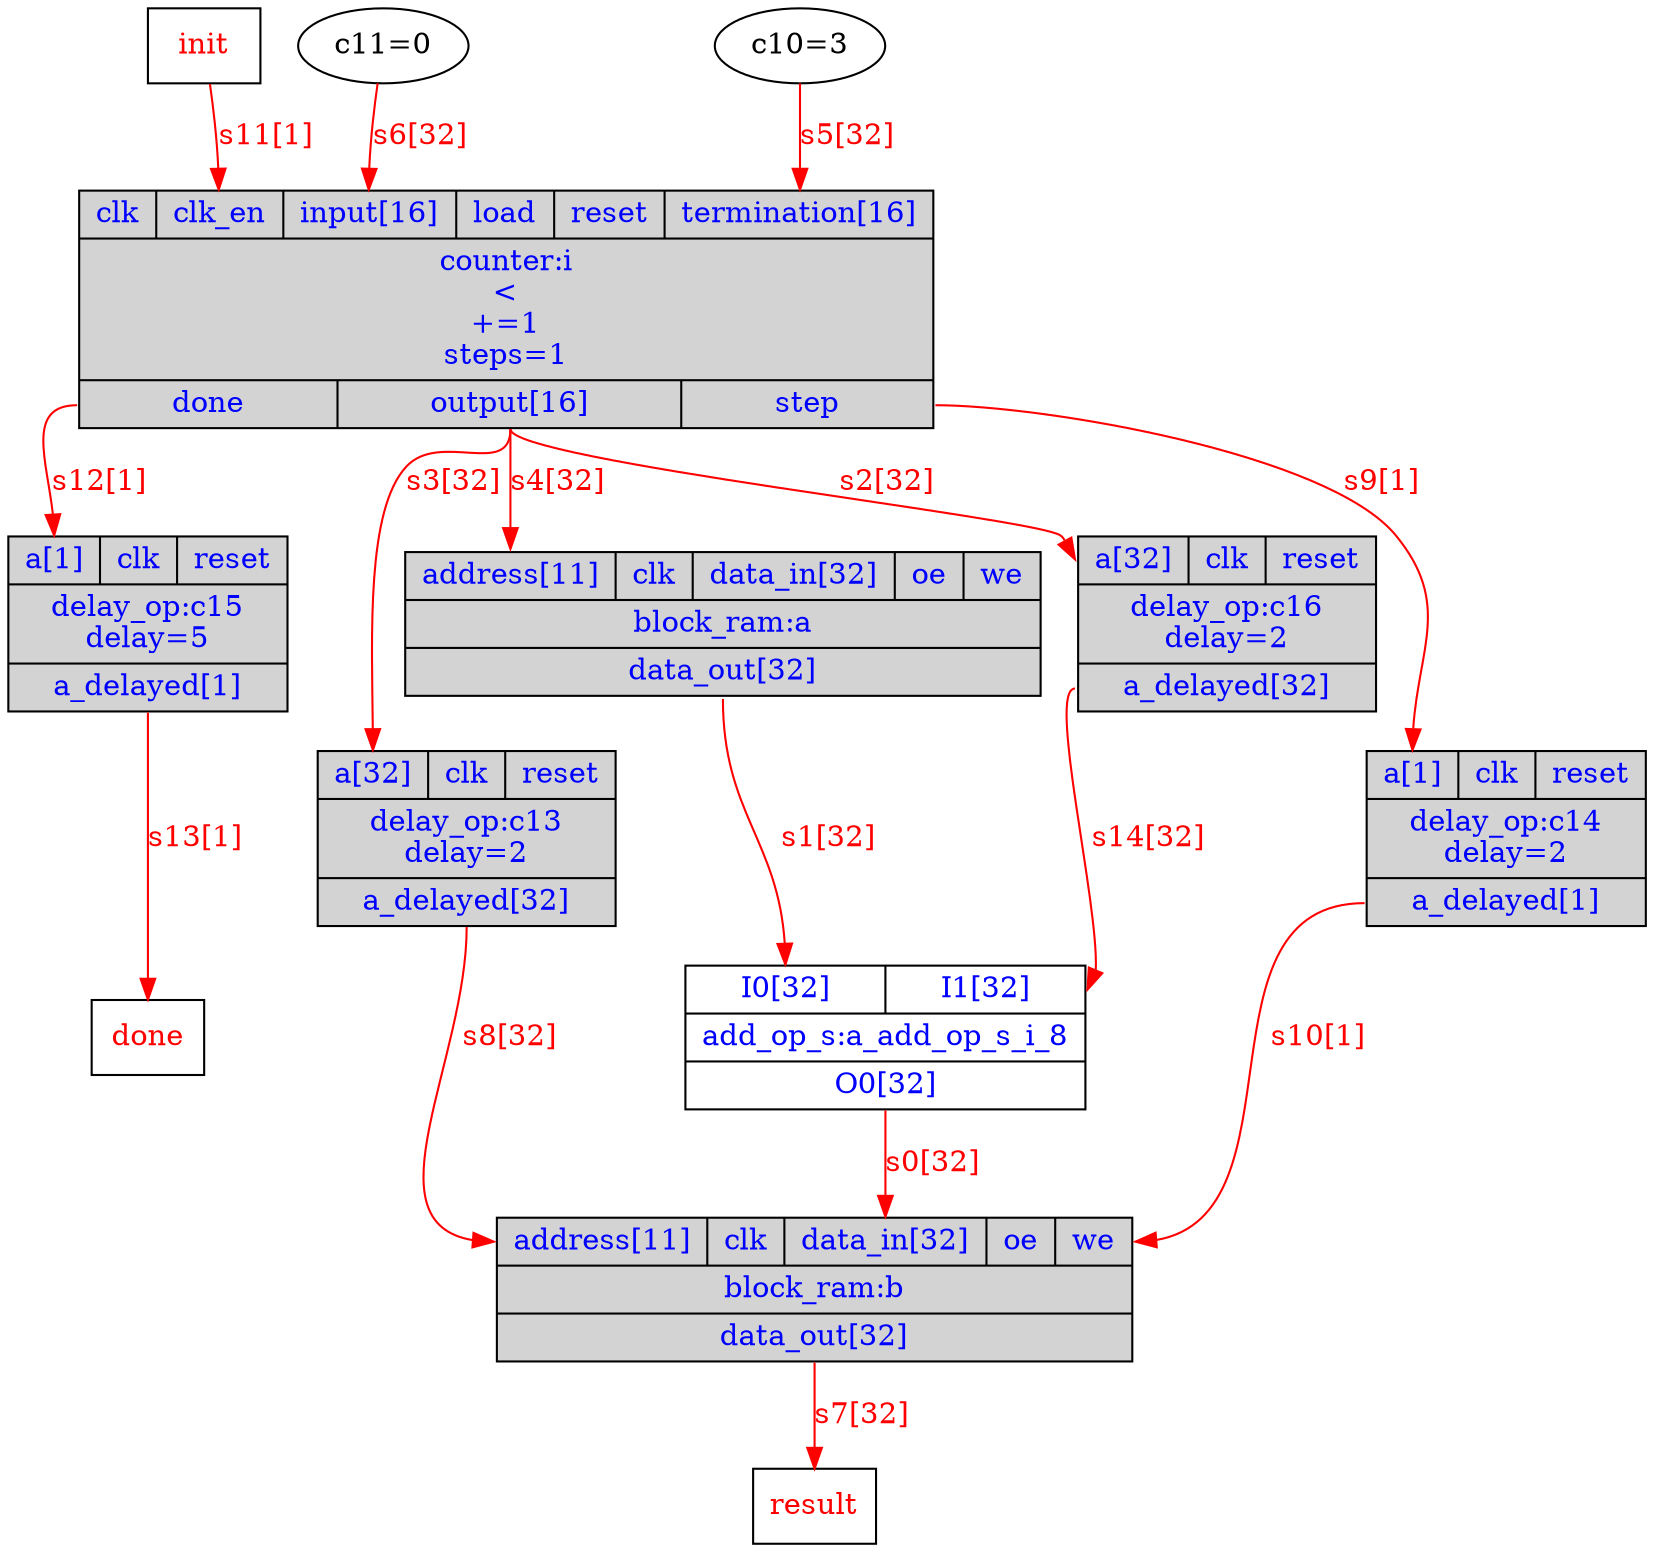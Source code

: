 digraph diagram {
// Components (Nodes) 
"i" [shape=record, fontcolor=blue, style="filled", fillcolor="lightgray", label="{{<clk>clk|<clk_en>clk_en|<input>input[16]|<load>load|<reset>reset|<termination>termination[16]}|counter:i\n\<\n+=1\nsteps=1|{<done>done|<output>output[16]|<step>step}}"]; 
"b" [shape=record, fontcolor=blue, style="filled", fillcolor="lightgray", label="{{<address>address[11]|<clk>clk|<data_in>data_in[32]|<oe>oe|<we>we}|block_ram:b|{<data_out>data_out[32]}}"]; 
"a_add_op_s_i_8" [shape=record, fontcolor=blue, label="{{<I0>I0[32]|<I1>I1[32]}|add_op_s:a_add_op_s_i_8|{<O0>O0[32]}}"]; 
"a" [shape=record, fontcolor=blue, style="filled", fillcolor="lightgray", label="{{<address>address[11]|<clk>clk|<data_in>data_in[32]|<oe>oe|<we>we}|block_ram:a|{<data_out>data_out[32]}}"]; 
"init" [shape=msquare fontcolor=red label="init"]"done" [shape=msquare fontcolor=red label="done"]"c10" [fontcolor=b label="c10=3"]"c11" [fontcolor=b label="c11=0"]"result" [shape=msquare fontcolor=red label="result"]"c13" [shape=record, fontcolor=blue, style="filled", fillcolor="lightgray", label="{{<a>a[32]|<clk>clk|<reset>reset}|delay_op:c13\ndelay=2|{<a_delayed>a_delayed[32]}}"]; 
"c14" [shape=record, fontcolor=blue, style="filled", fillcolor="lightgray", label="{{<a>a[1]|<clk>clk|<reset>reset}|delay_op:c14\ndelay=2|{<a_delayed>a_delayed[1]}}"]; 
"c15" [shape=record, fontcolor=blue, style="filled", fillcolor="lightgray", label="{{<a>a[1]|<clk>clk|<reset>reset}|delay_op:c15\ndelay=5|{<a_delayed>a_delayed[1]}}"]; 
"c16" [shape=record, fontcolor=blue, style="filled", fillcolor="lightgray", label="{{<a>a[32]|<clk>clk|<reset>reset}|delay_op:c16\ndelay=2|{<a_delayed>a_delayed[32]}}"]; 
// Signals (Edges) 
"a_add_op_s_i_8":O0 -> "b":data_in[label="s0[32]" color=red fontcolor=red]; 
"a":data_out -> "a_add_op_s_i_8":I0[label="s1[32]" color=red fontcolor=red]; 
"i":output -> "c16":a[label="s2[32]" color=red fontcolor=red]; 
"i":output -> "c13":a[label="s3[32]" color=red fontcolor=red]; 
"i":output -> "a":address[label="s4[32]" color=red fontcolor=red]; 
"c10":out -> "i":termination[label="s5[32]" color=red fontcolor=red]; 
"c11":out -> "i":input[label="s6[32]" color=red fontcolor=red]; 
"b":data_out -> "result":in[label="s7[32]" color=red fontcolor=red]; 
"c13":a_delayed -> "b":address[label="s8[32]" color=red fontcolor=red]; 
"i":step -> "c14":a[label="s9[1]" color=red fontcolor=red]; 
"c14":a_delayed -> "b":we[label="s10[1]" color=red fontcolor=red]; 
"init":out -> "i":clk_en[label="s11[1]" color=red fontcolor=red]; 
"i":done -> "c15":a[label="s12[1]" color=red fontcolor=red]; 
"c15":a_delayed -> "done":in[label="s13[1]" color=red fontcolor=red]; 
"c16":a_delayed -> "a_add_op_s_i_8":I1[label="s14[32]" color=red fontcolor=red]; 
}
